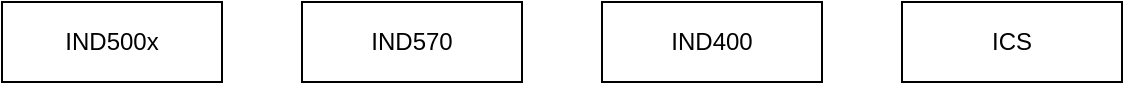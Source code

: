 <mxfile version="20.2.0" type="github">
  <diagram id="ZTMRkwRH3Y6STqkpY4_5" name="第 1 页">
    <mxGraphModel dx="1422" dy="832" grid="1" gridSize="10" guides="1" tooltips="1" connect="1" arrows="1" fold="1" page="1" pageScale="1" pageWidth="827" pageHeight="1169" math="0" shadow="0">
      <root>
        <mxCell id="0" />
        <mxCell id="1" parent="0" />
        <mxCell id="6fKO2jBU-R8SY8L-EKMl-3" value="IND500x" style="rounded=0;whiteSpace=wrap;html=1;" vertex="1" parent="1">
          <mxGeometry x="90" y="560" width="110" height="40" as="geometry" />
        </mxCell>
        <mxCell id="6fKO2jBU-R8SY8L-EKMl-4" value="IND570" style="rounded=0;whiteSpace=wrap;html=1;" vertex="1" parent="1">
          <mxGeometry x="240" y="560" width="110" height="40" as="geometry" />
        </mxCell>
        <mxCell id="6fKO2jBU-R8SY8L-EKMl-5" value="IND400" style="rounded=0;whiteSpace=wrap;html=1;" vertex="1" parent="1">
          <mxGeometry x="390" y="560" width="110" height="40" as="geometry" />
        </mxCell>
        <mxCell id="6fKO2jBU-R8SY8L-EKMl-7" value="ICS" style="rounded=0;whiteSpace=wrap;html=1;" vertex="1" parent="1">
          <mxGeometry x="540" y="560" width="110" height="40" as="geometry" />
        </mxCell>
      </root>
    </mxGraphModel>
  </diagram>
</mxfile>
